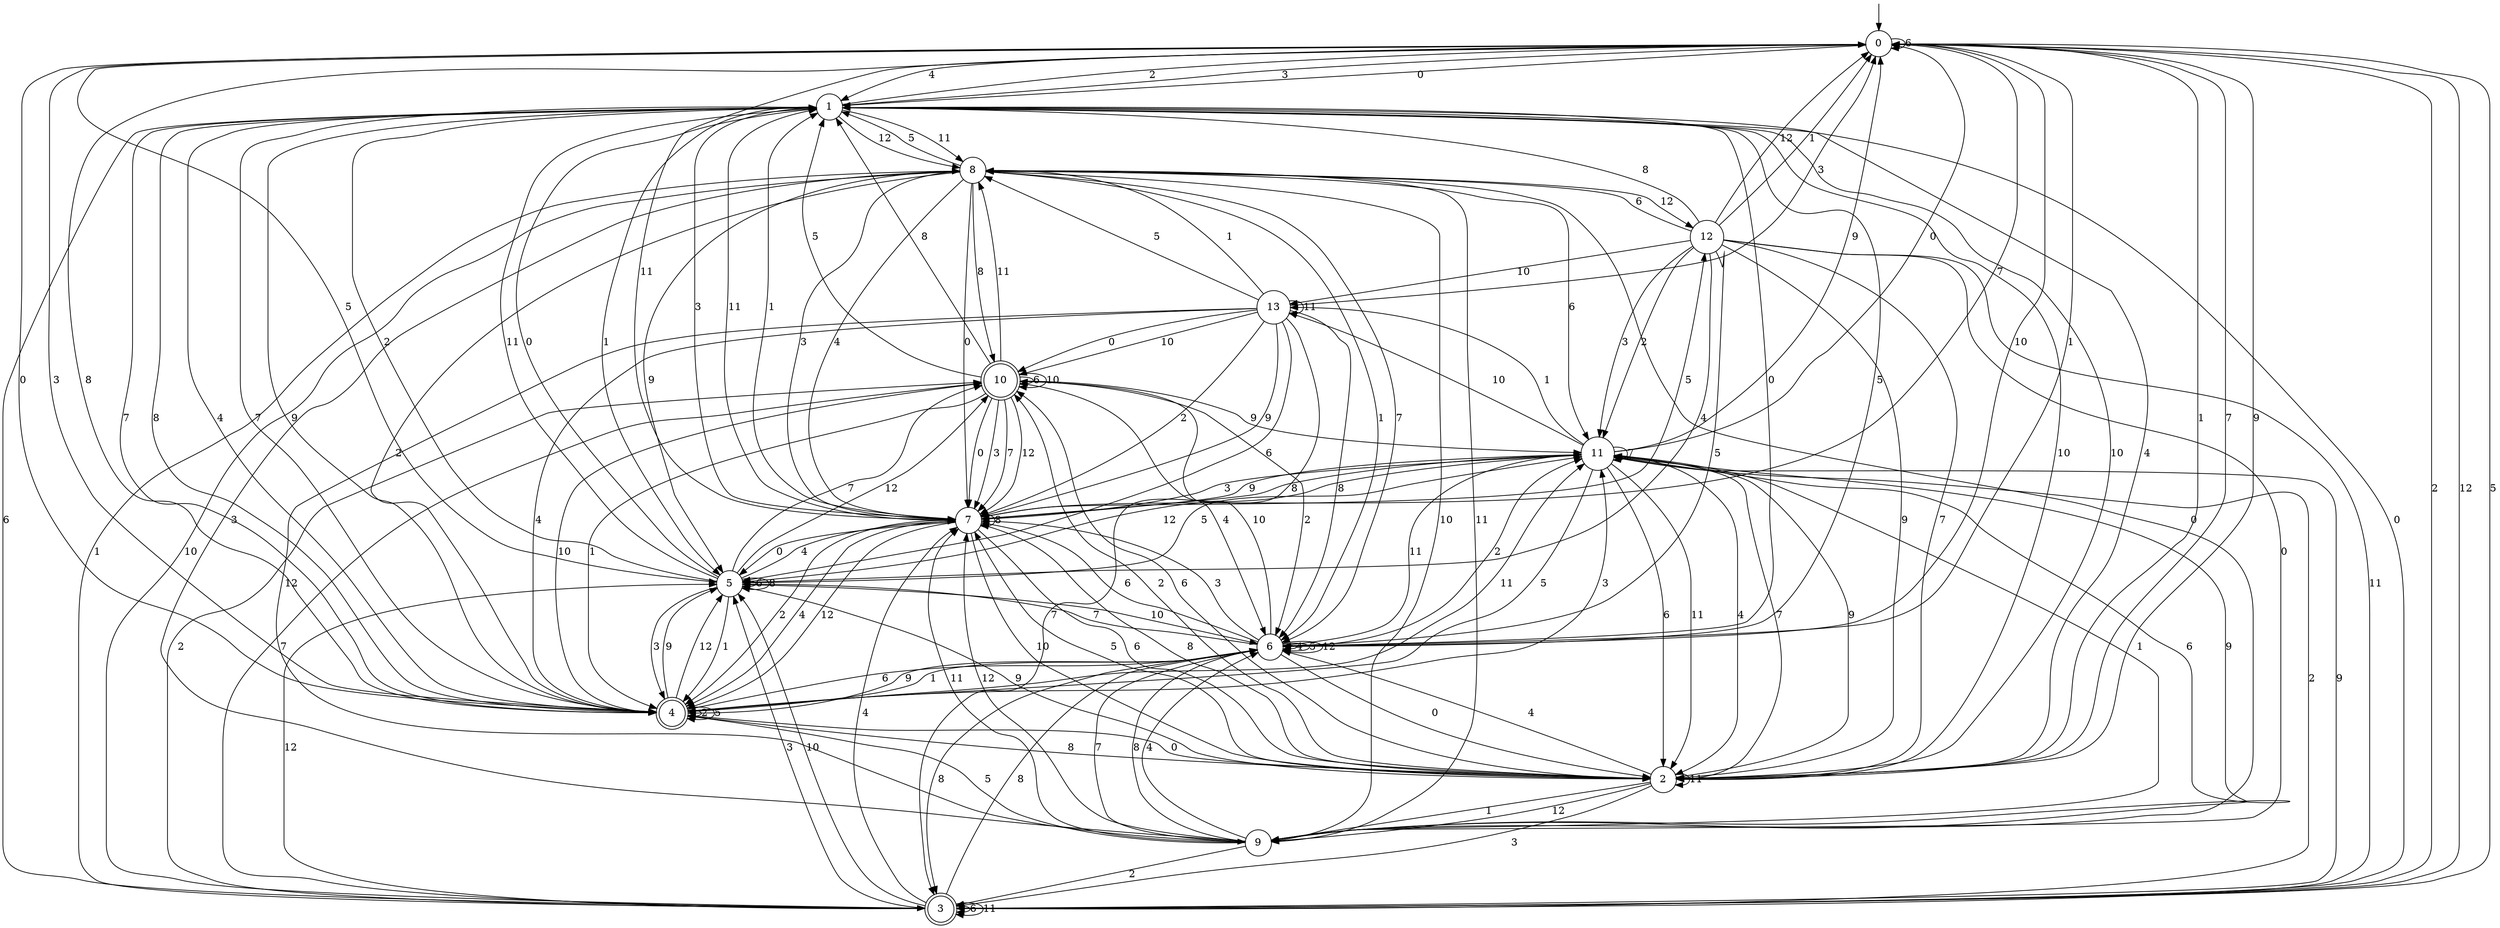 digraph g {

	s0 [shape="circle" label="0"];
	s1 [shape="circle" label="1"];
	s2 [shape="circle" label="2"];
	s3 [shape="doublecircle" label="3"];
	s4 [shape="doublecircle" label="4"];
	s5 [shape="circle" label="5"];
	s6 [shape="circle" label="6"];
	s7 [shape="circle" label="7"];
	s8 [shape="circle" label="8"];
	s9 [shape="circle" label="9"];
	s10 [shape="doublecircle" label="10"];
	s11 [shape="circle" label="11"];
	s12 [shape="circle" label="12"];
	s13 [shape="circle" label="13"];
	s0 -> s1 [label="0"];
	s0 -> s2 [label="1"];
	s0 -> s3 [label="2"];
	s0 -> s4 [label="3"];
	s0 -> s1 [label="4"];
	s0 -> s5 [label="5"];
	s0 -> s0 [label="6"];
	s0 -> s2 [label="7"];
	s0 -> s4 [label="8"];
	s0 -> s2 [label="9"];
	s0 -> s6 [label="10"];
	s0 -> s7 [label="11"];
	s0 -> s3 [label="12"];
	s1 -> s6 [label="0"];
	s1 -> s5 [label="1"];
	s1 -> s0 [label="2"];
	s1 -> s0 [label="3"];
	s1 -> s2 [label="4"];
	s1 -> s6 [label="5"];
	s1 -> s3 [label="6"];
	s1 -> s4 [label="7"];
	s1 -> s4 [label="8"];
	s1 -> s4 [label="9"];
	s1 -> s2 [label="10"];
	s1 -> s8 [label="11"];
	s1 -> s8 [label="12"];
	s2 -> s4 [label="0"];
	s2 -> s9 [label="1"];
	s2 -> s10 [label="2"];
	s2 -> s3 [label="3"];
	s2 -> s6 [label="4"];
	s2 -> s7 [label="5"];
	s2 -> s10 [label="6"];
	s2 -> s11 [label="7"];
	s2 -> s7 [label="8"];
	s2 -> s11 [label="9"];
	s2 -> s1 [label="10"];
	s2 -> s2 [label="11"];
	s2 -> s9 [label="12"];
	s3 -> s1 [label="0"];
	s3 -> s8 [label="1"];
	s3 -> s10 [label="2"];
	s3 -> s5 [label="3"];
	s3 -> s7 [label="4"];
	s3 -> s0 [label="5"];
	s3 -> s3 [label="6"];
	s3 -> s10 [label="7"];
	s3 -> s6 [label="8"];
	s3 -> s11 [label="9"];
	s3 -> s5 [label="10"];
	s3 -> s3 [label="11"];
	s3 -> s5 [label="12"];
	s4 -> s0 [label="0"];
	s4 -> s6 [label="1"];
	s4 -> s4 [label="2"];
	s4 -> s11 [label="3"];
	s4 -> s1 [label="4"];
	s4 -> s4 [label="5"];
	s4 -> s6 [label="6"];
	s4 -> s1 [label="7"];
	s4 -> s2 [label="8"];
	s4 -> s5 [label="9"];
	s4 -> s10 [label="10"];
	s4 -> s11 [label="11"];
	s4 -> s5 [label="12"];
	s5 -> s1 [label="0"];
	s5 -> s4 [label="1"];
	s5 -> s1 [label="2"];
	s5 -> s4 [label="3"];
	s5 -> s7 [label="4"];
	s5 -> s11 [label="5"];
	s5 -> s5 [label="6"];
	s5 -> s10 [label="7"];
	s5 -> s5 [label="8"];
	s5 -> s2 [label="9"];
	s5 -> s6 [label="10"];
	s5 -> s1 [label="11"];
	s5 -> s10 [label="12"];
	s6 -> s2 [label="0"];
	s6 -> s0 [label="1"];
	s6 -> s11 [label="2"];
	s6 -> s7 [label="3"];
	s6 -> s6 [label="4"];
	s6 -> s6 [label="5"];
	s6 -> s7 [label="6"];
	s6 -> s5 [label="7"];
	s6 -> s3 [label="8"];
	s6 -> s4 [label="9"];
	s6 -> s10 [label="10"];
	s6 -> s11 [label="11"];
	s6 -> s6 [label="12"];
	s7 -> s5 [label="0"];
	s7 -> s1 [label="1"];
	s7 -> s4 [label="2"];
	s7 -> s1 [label="3"];
	s7 -> s4 [label="4"];
	s7 -> s12 [label="5"];
	s7 -> s2 [label="6"];
	s7 -> s0 [label="7"];
	s7 -> s7 [label="8"];
	s7 -> s11 [label="9"];
	s7 -> s2 [label="10"];
	s7 -> s1 [label="11"];
	s7 -> s4 [label="12"];
	s8 -> s7 [label="0"];
	s8 -> s6 [label="1"];
	s8 -> s4 [label="2"];
	s8 -> s7 [label="3"];
	s8 -> s7 [label="4"];
	s8 -> s1 [label="5"];
	s8 -> s11 [label="6"];
	s8 -> s6 [label="7"];
	s8 -> s10 [label="8"];
	s8 -> s5 [label="9"];
	s8 -> s3 [label="10"];
	s8 -> s9 [label="11"];
	s8 -> s12 [label="12"];
	s9 -> s8 [label="0"];
	s9 -> s11 [label="1"];
	s9 -> s3 [label="2"];
	s9 -> s8 [label="3"];
	s9 -> s6 [label="4"];
	s9 -> s4 [label="5"];
	s9 -> s11 [label="6"];
	s9 -> s6 [label="7"];
	s9 -> s6 [label="8"];
	s9 -> s11 [label="9"];
	s9 -> s8 [label="10"];
	s9 -> s7 [label="11"];
	s9 -> s7 [label="12"];
	s10 -> s7 [label="0"];
	s10 -> s4 [label="1"];
	s10 -> s6 [label="2"];
	s10 -> s7 [label="3"];
	s10 -> s6 [label="4"];
	s10 -> s1 [label="5"];
	s10 -> s10 [label="6"];
	s10 -> s7 [label="7"];
	s10 -> s1 [label="8"];
	s10 -> s11 [label="9"];
	s10 -> s10 [label="10"];
	s10 -> s8 [label="11"];
	s10 -> s7 [label="12"];
	s11 -> s0 [label="0"];
	s11 -> s13 [label="1"];
	s11 -> s3 [label="2"];
	s11 -> s7 [label="3"];
	s11 -> s2 [label="4"];
	s11 -> s4 [label="5"];
	s11 -> s2 [label="6"];
	s11 -> s11 [label="7"];
	s11 -> s7 [label="8"];
	s11 -> s0 [label="9"];
	s11 -> s13 [label="10"];
	s11 -> s2 [label="11"];
	s11 -> s5 [label="12"];
	s12 -> s9 [label="0"];
	s12 -> s0 [label="1"];
	s12 -> s11 [label="2"];
	s12 -> s11 [label="3"];
	s12 -> s5 [label="4"];
	s12 -> s6 [label="5"];
	s12 -> s8 [label="6"];
	s12 -> s2 [label="7"];
	s12 -> s1 [label="8"];
	s12 -> s2 [label="9"];
	s12 -> s13 [label="10"];
	s12 -> s3 [label="11"];
	s12 -> s0 [label="12"];
	s13 -> s10 [label="0"];
	s13 -> s8 [label="1"];
	s13 -> s7 [label="2"];
	s13 -> s0 [label="3"];
	s13 -> s4 [label="4"];
	s13 -> s8 [label="5"];
	s13 -> s5 [label="6"];
	s13 -> s3 [label="7"];
	s13 -> s6 [label="8"];
	s13 -> s7 [label="9"];
	s13 -> s10 [label="10"];
	s13 -> s13 [label="11"];
	s13 -> s9 [label="12"];

__start0 [label="" shape="none" width="0" height="0"];
__start0 -> s0;

}

